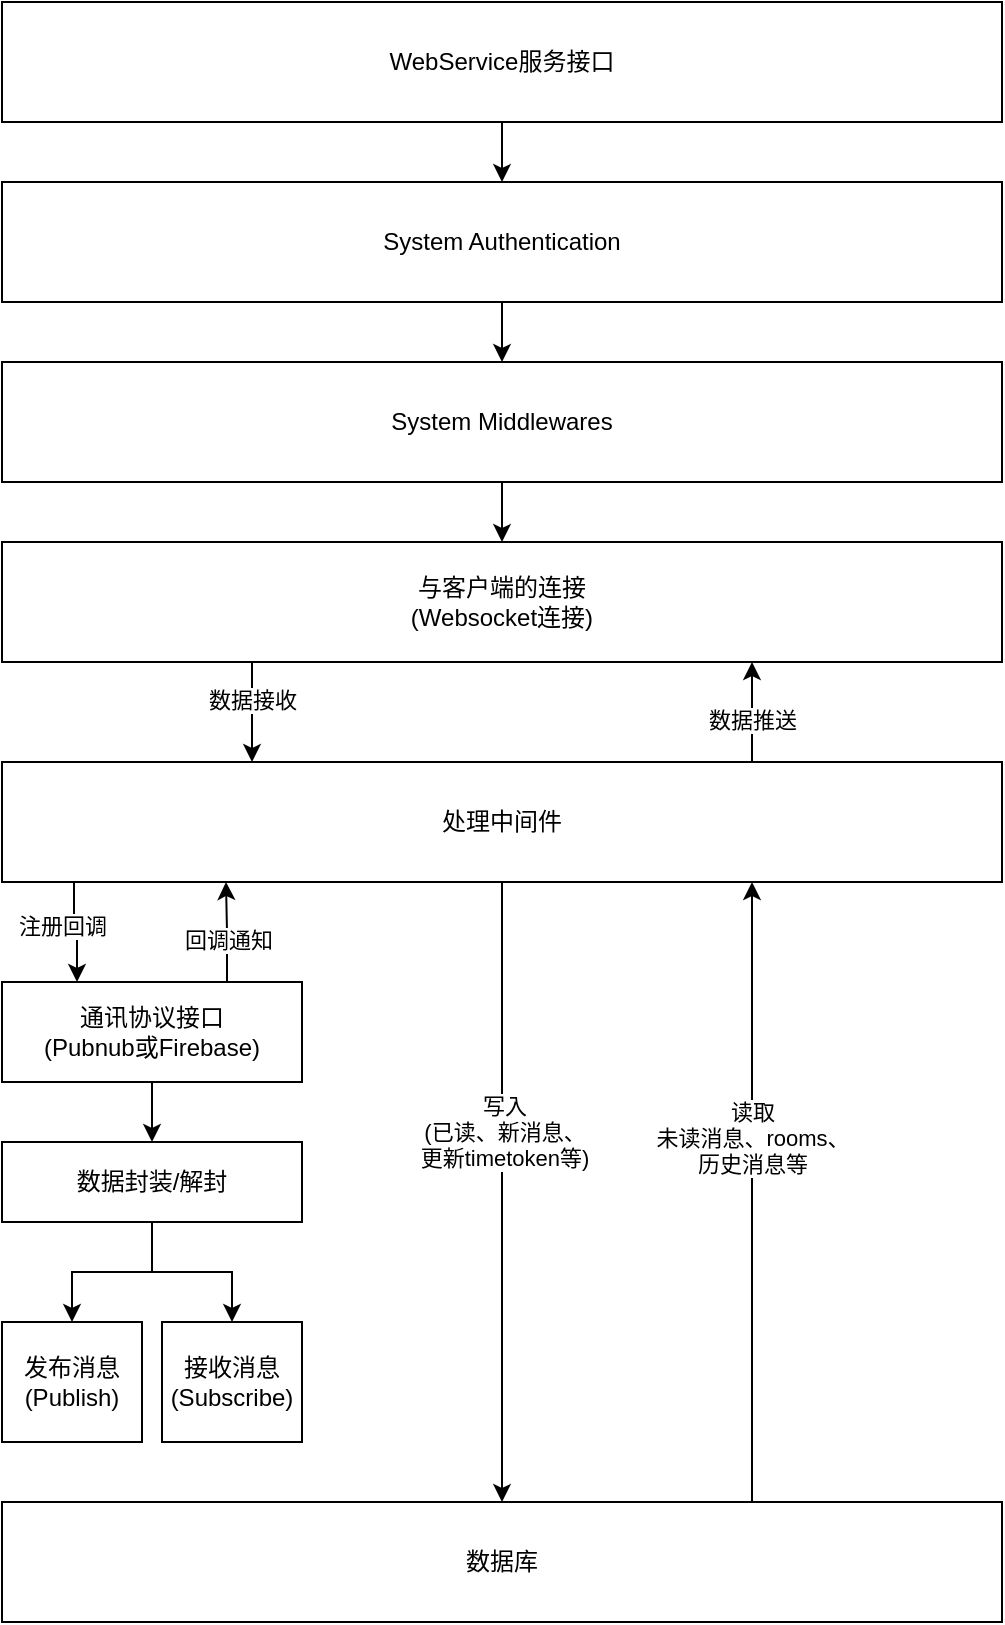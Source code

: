 <mxfile version="16.6.3" type="github">
  <diagram name="Page-1" id="f1b7ffb7-ca1e-a977-7cf5-a751b3c06c05">
    <mxGraphModel dx="1186" dy="663" grid="1" gridSize="10" guides="1" tooltips="1" connect="1" arrows="1" fold="1" page="1" pageScale="1" pageWidth="826" pageHeight="1169" background="none" math="0" shadow="0">
      <root>
        <mxCell id="0" />
        <mxCell id="1" parent="0" />
        <mxCell id="L5aHS46ctUy5Xd3aezcy-64" style="edgeStyle=orthogonalEdgeStyle;rounded=0;orthogonalLoop=1;jettySize=auto;html=1;" edge="1" parent="1" source="L5aHS46ctUy5Xd3aezcy-61" target="L5aHS46ctUy5Xd3aezcy-63">
          <mxGeometry relative="1" as="geometry" />
        </mxCell>
        <mxCell id="L5aHS46ctUy5Xd3aezcy-61" value="WebService服务接口" style="rounded=0;whiteSpace=wrap;html=1;" vertex="1" parent="1">
          <mxGeometry x="190" y="130" width="500" height="60" as="geometry" />
        </mxCell>
        <mxCell id="L5aHS46ctUy5Xd3aezcy-67" style="edgeStyle=orthogonalEdgeStyle;rounded=0;orthogonalLoop=1;jettySize=auto;html=1;" edge="1" parent="1" source="L5aHS46ctUy5Xd3aezcy-62" target="L5aHS46ctUy5Xd3aezcy-77">
          <mxGeometry relative="1" as="geometry" />
        </mxCell>
        <mxCell id="L5aHS46ctUy5Xd3aezcy-62" value="System Middlewares" style="rounded=0;whiteSpace=wrap;html=1;" vertex="1" parent="1">
          <mxGeometry x="190" y="310" width="500" height="60" as="geometry" />
        </mxCell>
        <mxCell id="L5aHS46ctUy5Xd3aezcy-65" style="edgeStyle=orthogonalEdgeStyle;rounded=0;orthogonalLoop=1;jettySize=auto;html=1;entryX=0.5;entryY=0;entryDx=0;entryDy=0;" edge="1" parent="1" source="L5aHS46ctUy5Xd3aezcy-63" target="L5aHS46ctUy5Xd3aezcy-62">
          <mxGeometry relative="1" as="geometry" />
        </mxCell>
        <mxCell id="L5aHS46ctUy5Xd3aezcy-63" value="System Authentication" style="rounded=0;whiteSpace=wrap;html=1;" vertex="1" parent="1">
          <mxGeometry x="190" y="220" width="500" height="60" as="geometry" />
        </mxCell>
        <mxCell id="L5aHS46ctUy5Xd3aezcy-103" style="edgeStyle=orthogonalEdgeStyle;rounded=0;orthogonalLoop=1;jettySize=auto;html=1;entryX=0.5;entryY=0;entryDx=0;entryDy=0;" edge="1" parent="1" source="L5aHS46ctUy5Xd3aezcy-66" target="L5aHS46ctUy5Xd3aezcy-97">
          <mxGeometry relative="1" as="geometry" />
        </mxCell>
        <mxCell id="L5aHS46ctUy5Xd3aezcy-66" value="通讯协议接口&lt;br&gt;(Pubnub或Firebase)" style="rounded=0;whiteSpace=wrap;html=1;" vertex="1" parent="1">
          <mxGeometry x="190" y="620" width="150" height="50" as="geometry" />
        </mxCell>
        <mxCell id="L5aHS46ctUy5Xd3aezcy-75" style="edgeStyle=orthogonalEdgeStyle;rounded=0;orthogonalLoop=1;jettySize=auto;html=1;entryX=0.5;entryY=0;entryDx=0;entryDy=0;" edge="1" parent="1" source="L5aHS46ctUy5Xd3aezcy-80" target="L5aHS46ctUy5Xd3aezcy-74">
          <mxGeometry relative="1" as="geometry">
            <Array as="points" />
          </mxGeometry>
        </mxCell>
        <mxCell id="L5aHS46ctUy5Xd3aezcy-92" value="写入&lt;br&gt;(已读、新消息、&lt;br&gt;更新timetoken等)" style="edgeLabel;html=1;align=center;verticalAlign=middle;resizable=0;points=[];" vertex="1" connectable="0" parent="L5aHS46ctUy5Xd3aezcy-75">
          <mxGeometry x="-0.192" y="1" relative="1" as="geometry">
            <mxPoint as="offset" />
          </mxGeometry>
        </mxCell>
        <mxCell id="L5aHS46ctUy5Xd3aezcy-68" value="发布消息&lt;br&gt;(Publish)" style="rounded=0;whiteSpace=wrap;html=1;" vertex="1" parent="1">
          <mxGeometry x="190" y="790" width="70" height="60" as="geometry" />
        </mxCell>
        <mxCell id="L5aHS46ctUy5Xd3aezcy-95" style="edgeStyle=orthogonalEdgeStyle;rounded=0;orthogonalLoop=1;jettySize=auto;html=1;entryX=0.224;entryY=1;entryDx=0;entryDy=0;entryPerimeter=0;exitX=0.75;exitY=0;exitDx=0;exitDy=0;" edge="1" parent="1" source="L5aHS46ctUy5Xd3aezcy-66" target="L5aHS46ctUy5Xd3aezcy-80">
          <mxGeometry relative="1" as="geometry" />
        </mxCell>
        <mxCell id="L5aHS46ctUy5Xd3aezcy-96" value="回调通知" style="edgeLabel;html=1;align=center;verticalAlign=middle;resizable=0;points=[];" vertex="1" connectable="0" parent="L5aHS46ctUy5Xd3aezcy-95">
          <mxGeometry x="-0.141" relative="1" as="geometry">
            <mxPoint as="offset" />
          </mxGeometry>
        </mxCell>
        <mxCell id="L5aHS46ctUy5Xd3aezcy-71" value="接收消息&lt;br&gt;(Subscribe)" style="rounded=0;whiteSpace=wrap;html=1;" vertex="1" parent="1">
          <mxGeometry x="270" y="790" width="70" height="60" as="geometry" />
        </mxCell>
        <mxCell id="L5aHS46ctUy5Xd3aezcy-91" style="edgeStyle=orthogonalEdgeStyle;rounded=0;orthogonalLoop=1;jettySize=auto;html=1;exitX=0.75;exitY=0;exitDx=0;exitDy=0;entryX=0.75;entryY=1;entryDx=0;entryDy=0;" edge="1" parent="1" source="L5aHS46ctUy5Xd3aezcy-74" target="L5aHS46ctUy5Xd3aezcy-80">
          <mxGeometry relative="1" as="geometry" />
        </mxCell>
        <mxCell id="L5aHS46ctUy5Xd3aezcy-93" value="读取&lt;br&gt;未读消息、rooms、&lt;br&gt;历史消息等" style="edgeLabel;html=1;align=center;verticalAlign=middle;resizable=0;points=[];" vertex="1" connectable="0" parent="L5aHS46ctUy5Xd3aezcy-91">
          <mxGeometry x="0.175" relative="1" as="geometry">
            <mxPoint as="offset" />
          </mxGeometry>
        </mxCell>
        <mxCell id="L5aHS46ctUy5Xd3aezcy-74" value="数据库" style="rounded=0;whiteSpace=wrap;html=1;" vertex="1" parent="1">
          <mxGeometry x="190" y="880" width="500" height="60" as="geometry" />
        </mxCell>
        <mxCell id="L5aHS46ctUy5Xd3aezcy-78" style="edgeStyle=orthogonalEdgeStyle;rounded=0;orthogonalLoop=1;jettySize=auto;html=1;entryX=0.25;entryY=0;entryDx=0;entryDy=0;exitX=0.25;exitY=1;exitDx=0;exitDy=0;" edge="1" parent="1" source="L5aHS46ctUy5Xd3aezcy-77" target="L5aHS46ctUy5Xd3aezcy-80">
          <mxGeometry relative="1" as="geometry" />
        </mxCell>
        <mxCell id="L5aHS46ctUy5Xd3aezcy-89" value="数据接收" style="edgeLabel;html=1;align=center;verticalAlign=middle;resizable=0;points=[];" vertex="1" connectable="0" parent="L5aHS46ctUy5Xd3aezcy-78">
          <mxGeometry x="-0.267" relative="1" as="geometry">
            <mxPoint as="offset" />
          </mxGeometry>
        </mxCell>
        <mxCell id="L5aHS46ctUy5Xd3aezcy-77" value="与客户端的连接&lt;br&gt;(Websocket连接)" style="rounded=0;whiteSpace=wrap;html=1;" vertex="1" parent="1">
          <mxGeometry x="190" y="400" width="500" height="60" as="geometry" />
        </mxCell>
        <mxCell id="L5aHS46ctUy5Xd3aezcy-81" style="edgeStyle=orthogonalEdgeStyle;rounded=0;orthogonalLoop=1;jettySize=auto;html=1;exitX=0.072;exitY=0.98;exitDx=0;exitDy=0;exitPerimeter=0;entryX=0.25;entryY=0;entryDx=0;entryDy=0;" edge="1" parent="1" source="L5aHS46ctUy5Xd3aezcy-80" target="L5aHS46ctUy5Xd3aezcy-66">
          <mxGeometry relative="1" as="geometry">
            <mxPoint x="270" y="540" as="sourcePoint" />
          </mxGeometry>
        </mxCell>
        <mxCell id="L5aHS46ctUy5Xd3aezcy-82" value="注册回调" style="edgeLabel;html=1;align=center;verticalAlign=middle;resizable=0;points=[];" vertex="1" connectable="0" parent="L5aHS46ctUy5Xd3aezcy-81">
          <mxGeometry x="-0.122" relative="1" as="geometry">
            <mxPoint x="-6" as="offset" />
          </mxGeometry>
        </mxCell>
        <mxCell id="L5aHS46ctUy5Xd3aezcy-87" style="edgeStyle=orthogonalEdgeStyle;rounded=0;orthogonalLoop=1;jettySize=auto;html=1;entryX=0.75;entryY=1;entryDx=0;entryDy=0;exitX=0.75;exitY=0;exitDx=0;exitDy=0;" edge="1" parent="1" source="L5aHS46ctUy5Xd3aezcy-80" target="L5aHS46ctUy5Xd3aezcy-77">
          <mxGeometry relative="1" as="geometry" />
        </mxCell>
        <mxCell id="L5aHS46ctUy5Xd3aezcy-88" value="数据推送" style="edgeLabel;html=1;align=center;verticalAlign=middle;resizable=0;points=[];" vertex="1" connectable="0" parent="L5aHS46ctUy5Xd3aezcy-87">
          <mxGeometry x="-0.133" relative="1" as="geometry">
            <mxPoint as="offset" />
          </mxGeometry>
        </mxCell>
        <mxCell id="L5aHS46ctUy5Xd3aezcy-80" value="处理中间件" style="rounded=0;whiteSpace=wrap;html=1;" vertex="1" parent="1">
          <mxGeometry x="190" y="510" width="500" height="60" as="geometry" />
        </mxCell>
        <mxCell id="L5aHS46ctUy5Xd3aezcy-101" style="edgeStyle=orthogonalEdgeStyle;rounded=0;orthogonalLoop=1;jettySize=auto;html=1;entryX=0.5;entryY=0;entryDx=0;entryDy=0;" edge="1" parent="1" source="L5aHS46ctUy5Xd3aezcy-97" target="L5aHS46ctUy5Xd3aezcy-68">
          <mxGeometry relative="1" as="geometry" />
        </mxCell>
        <mxCell id="L5aHS46ctUy5Xd3aezcy-102" style="edgeStyle=orthogonalEdgeStyle;rounded=0;orthogonalLoop=1;jettySize=auto;html=1;entryX=0.5;entryY=0;entryDx=0;entryDy=0;" edge="1" parent="1" source="L5aHS46ctUy5Xd3aezcy-97" target="L5aHS46ctUy5Xd3aezcy-71">
          <mxGeometry relative="1" as="geometry" />
        </mxCell>
        <mxCell id="L5aHS46ctUy5Xd3aezcy-97" value="数据封装/解封" style="rounded=0;whiteSpace=wrap;html=1;" vertex="1" parent="1">
          <mxGeometry x="190" y="700" width="150" height="40" as="geometry" />
        </mxCell>
      </root>
    </mxGraphModel>
  </diagram>
</mxfile>
